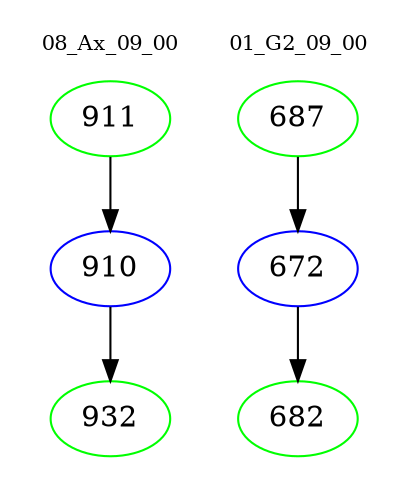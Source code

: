 digraph{
subgraph cluster_0 {
color = white
label = "08_Ax_09_00";
fontsize=10;
T0_911 [label="911", color="green"]
T0_911 -> T0_910 [color="black"]
T0_910 [label="910", color="blue"]
T0_910 -> T0_932 [color="black"]
T0_932 [label="932", color="green"]
}
subgraph cluster_1 {
color = white
label = "01_G2_09_00";
fontsize=10;
T1_687 [label="687", color="green"]
T1_687 -> T1_672 [color="black"]
T1_672 [label="672", color="blue"]
T1_672 -> T1_682 [color="black"]
T1_682 [label="682", color="green"]
}
}
